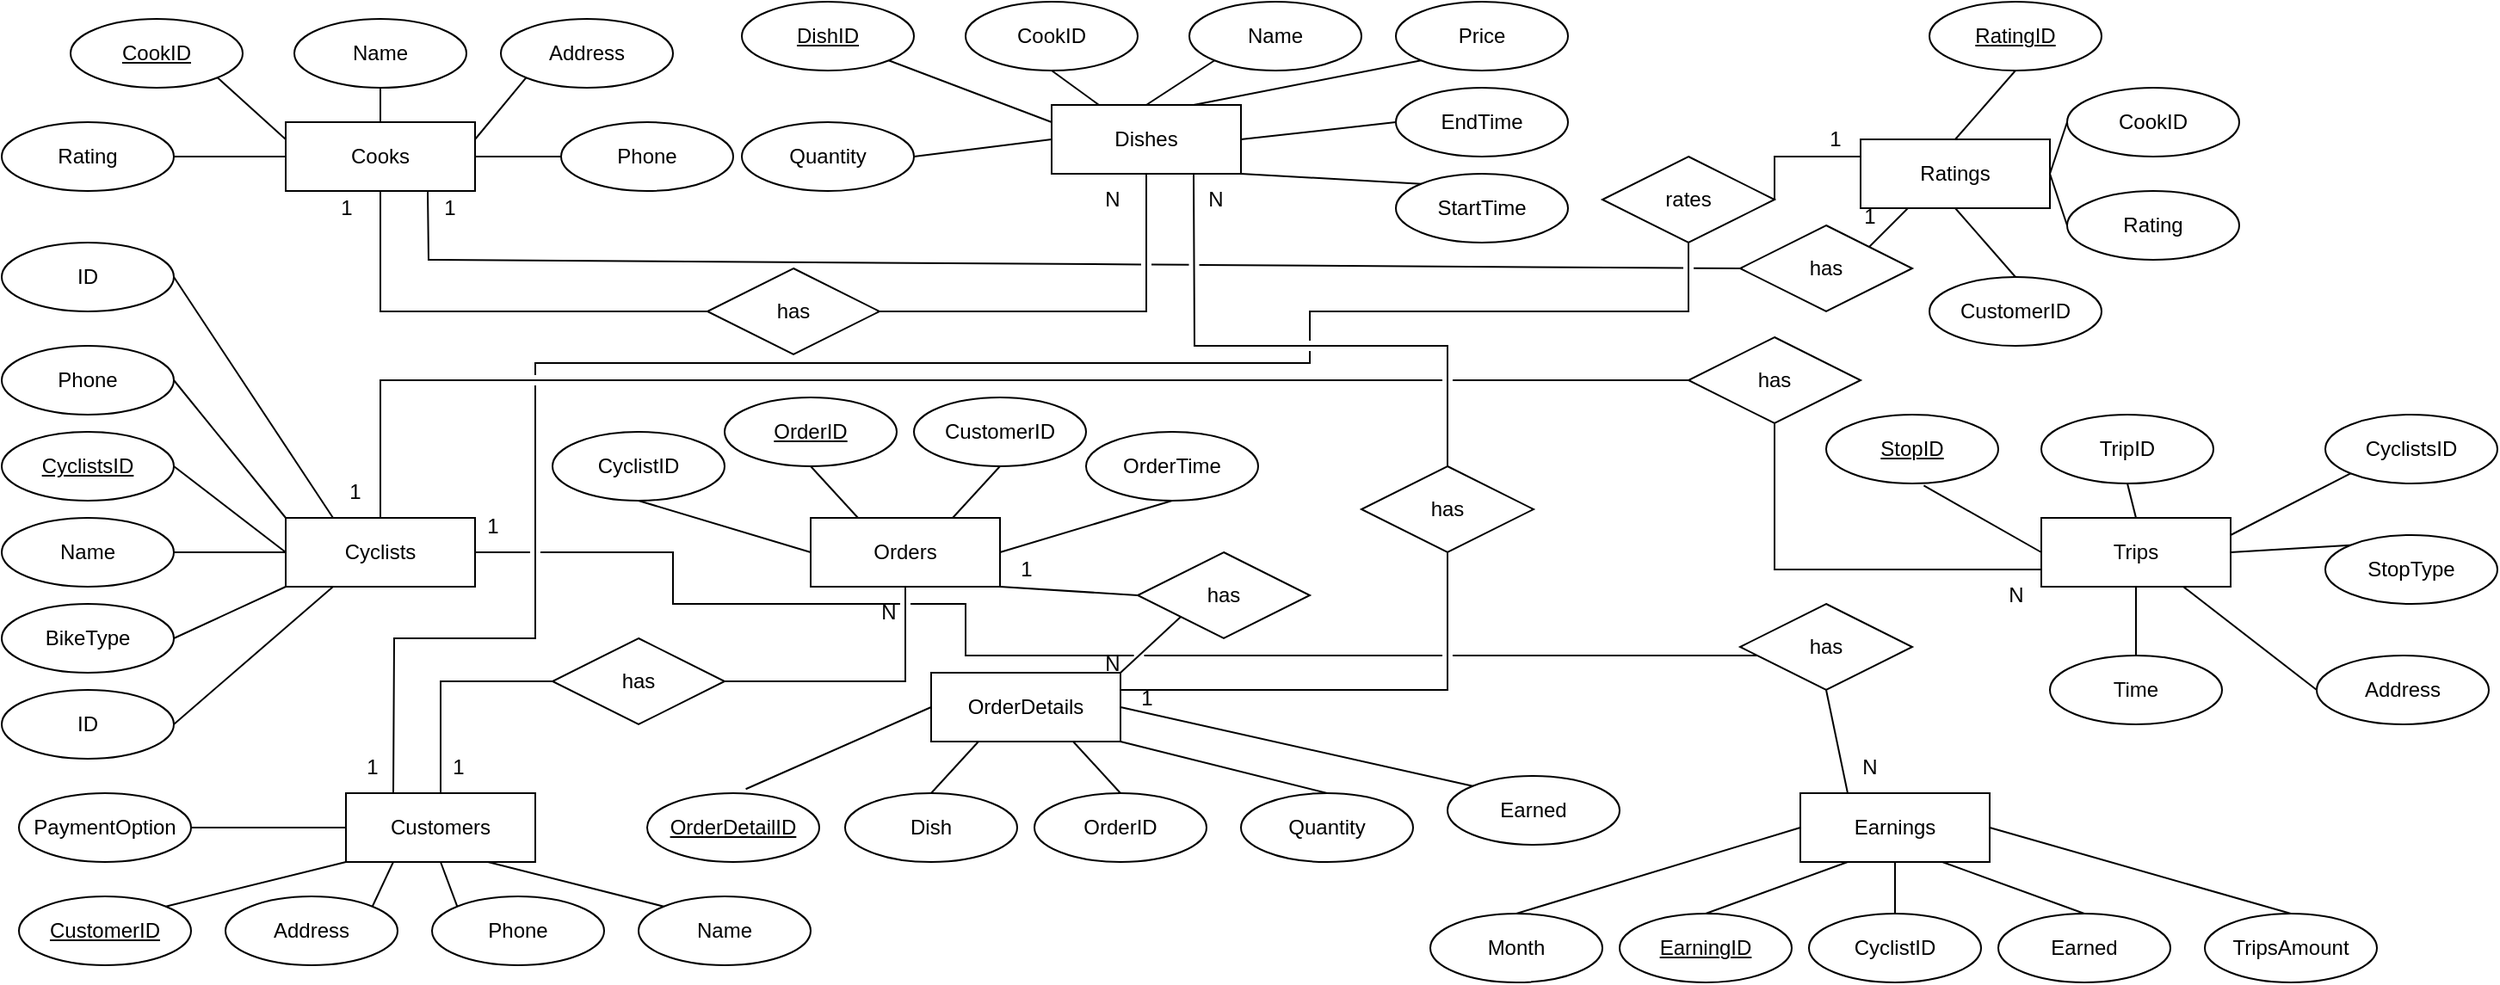 <mxfile version="24.4.8" type="google">
  <diagram id="R2lEEEUBdFMjLlhIrx00" name="Page-1">
    <mxGraphModel grid="1" page="1" gridSize="10" guides="1" tooltips="1" connect="1" arrows="1" fold="1" pageScale="1" pageWidth="850" pageHeight="1100" math="0" shadow="0" extFonts="Permanent Marker^https://fonts.googleapis.com/css?family=Permanent+Marker">
      <root>
        <mxCell id="0" />
        <mxCell id="1" parent="0" />
        <mxCell id="iwsK-LVghK-gB1DlUTeF-1" value="Cooks" style="rounded=0;whiteSpace=wrap;html=1;" vertex="1" parent="1">
          <mxGeometry x="165" y="120" width="110" height="40" as="geometry" />
        </mxCell>
        <mxCell id="iwsK-LVghK-gB1DlUTeF-2" value="Customers" style="rounded=0;whiteSpace=wrap;html=1;" vertex="1" parent="1">
          <mxGeometry x="200" y="510" width="110" height="40" as="geometry" />
        </mxCell>
        <mxCell id="iwsK-LVghK-gB1DlUTeF-3" value="Cyclists" style="rounded=0;whiteSpace=wrap;html=1;" vertex="1" parent="1">
          <mxGeometry x="165" y="350" width="110" height="40" as="geometry" />
        </mxCell>
        <mxCell id="iwsK-LVghK-gB1DlUTeF-4" value="Orders" style="rounded=0;whiteSpace=wrap;html=1;" vertex="1" parent="1">
          <mxGeometry x="470" y="350" width="110" height="40" as="geometry" />
        </mxCell>
        <mxCell id="iwsK-LVghK-gB1DlUTeF-5" value="Dishes" style="rounded=0;whiteSpace=wrap;html=1;" vertex="1" parent="1">
          <mxGeometry x="610" y="110" width="110" height="40" as="geometry" />
        </mxCell>
        <mxCell id="iwsK-LVghK-gB1DlUTeF-6" value="Ratings" style="rounded=0;whiteSpace=wrap;html=1;" vertex="1" parent="1">
          <mxGeometry x="1080" y="130" width="110" height="40" as="geometry" />
        </mxCell>
        <mxCell id="iwsK-LVghK-gB1DlUTeF-7" value="OrderDetails" style="rounded=0;whiteSpace=wrap;html=1;" vertex="1" parent="1">
          <mxGeometry x="540" y="440" width="110" height="40" as="geometry" />
        </mxCell>
        <mxCell id="iwsK-LVghK-gB1DlUTeF-8" value="Trips" style="rounded=0;whiteSpace=wrap;html=1;" vertex="1" parent="1">
          <mxGeometry x="1185" y="350" width="110" height="40" as="geometry" />
        </mxCell>
        <mxCell id="iwsK-LVghK-gB1DlUTeF-9" value="Earnings" style="rounded=0;whiteSpace=wrap;html=1;" vertex="1" parent="1">
          <mxGeometry x="1045" y="510" width="110" height="40" as="geometry" />
        </mxCell>
        <mxCell id="iwsK-LVghK-gB1DlUTeF-10" value="Name" style="ellipse;whiteSpace=wrap;html=1;" vertex="1" parent="1">
          <mxGeometry x="170" y="60" width="100" height="40" as="geometry" />
        </mxCell>
        <mxCell id="iwsK-LVghK-gB1DlUTeF-11" value="&lt;u&gt;CookID&lt;/u&gt;" style="ellipse;whiteSpace=wrap;html=1;" vertex="1" parent="1">
          <mxGeometry x="40" y="60" width="100" height="40" as="geometry" />
        </mxCell>
        <mxCell id="iwsK-LVghK-gB1DlUTeF-13" value="Address" style="ellipse;whiteSpace=wrap;html=1;" vertex="1" parent="1">
          <mxGeometry x="290" y="60" width="100" height="40" as="geometry" />
        </mxCell>
        <mxCell id="iwsK-LVghK-gB1DlUTeF-14" value="Phone" style="ellipse;whiteSpace=wrap;html=1;" vertex="1" parent="1">
          <mxGeometry x="325" y="120" width="100" height="40" as="geometry" />
        </mxCell>
        <mxCell id="iwsK-LVghK-gB1DlUTeF-15" value="ID" style="ellipse;whiteSpace=wrap;html=1;" vertex="1" parent="1">
          <mxGeometry y="190" width="100" height="40" as="geometry" />
        </mxCell>
        <mxCell id="iwsK-LVghK-gB1DlUTeF-16" value="Rating" style="ellipse;whiteSpace=wrap;html=1;" vertex="1" parent="1">
          <mxGeometry y="120" width="100" height="40" as="geometry" />
        </mxCell>
        <mxCell id="iwsK-LVghK-gB1DlUTeF-18" value="&lt;u&gt;CyclistsID&lt;/u&gt;" style="ellipse;whiteSpace=wrap;html=1;" vertex="1" parent="1">
          <mxGeometry y="300" width="100" height="40" as="geometry" />
        </mxCell>
        <mxCell id="iwsK-LVghK-gB1DlUTeF-19" value="Name" style="ellipse;whiteSpace=wrap;html=1;" vertex="1" parent="1">
          <mxGeometry y="350" width="100" height="40" as="geometry" />
        </mxCell>
        <mxCell id="iwsK-LVghK-gB1DlUTeF-20" value="Phone" style="ellipse;whiteSpace=wrap;html=1;" vertex="1" parent="1">
          <mxGeometry y="250" width="100" height="40" as="geometry" />
        </mxCell>
        <mxCell id="iwsK-LVghK-gB1DlUTeF-21" value="BikeType" style="ellipse;whiteSpace=wrap;html=1;" vertex="1" parent="1">
          <mxGeometry y="400" width="100" height="40" as="geometry" />
        </mxCell>
        <mxCell id="iwsK-LVghK-gB1DlUTeF-22" value="ID" style="ellipse;whiteSpace=wrap;html=1;" vertex="1" parent="1">
          <mxGeometry y="450" width="100" height="40" as="geometry" />
        </mxCell>
        <mxCell id="iwsK-LVghK-gB1DlUTeF-23" value="" style="endArrow=none;html=1;rounded=0;entryX=0;entryY=0.5;entryDx=0;entryDy=0;exitX=1;exitY=0.5;exitDx=0;exitDy=0;" edge="1" parent="1" source="iwsK-LVghK-gB1DlUTeF-1" target="iwsK-LVghK-gB1DlUTeF-14">
          <mxGeometry width="50" height="50" relative="1" as="geometry">
            <mxPoint x="150" y="270" as="sourcePoint" />
            <mxPoint x="200" y="220" as="targetPoint" />
          </mxGeometry>
        </mxCell>
        <mxCell id="iwsK-LVghK-gB1DlUTeF-24" value="" style="endArrow=none;html=1;rounded=0;entryX=0;entryY=1;entryDx=0;entryDy=0;exitX=1;exitY=0.25;exitDx=0;exitDy=0;" edge="1" parent="1" source="iwsK-LVghK-gB1DlUTeF-1" target="iwsK-LVghK-gB1DlUTeF-13">
          <mxGeometry width="50" height="50" relative="1" as="geometry">
            <mxPoint x="285" y="150" as="sourcePoint" />
            <mxPoint x="335" y="150" as="targetPoint" />
          </mxGeometry>
        </mxCell>
        <mxCell id="iwsK-LVghK-gB1DlUTeF-25" value="" style="endArrow=none;html=1;rounded=0;entryX=0.5;entryY=1;entryDx=0;entryDy=0;exitX=0.5;exitY=0;exitDx=0;exitDy=0;" edge="1" parent="1" source="iwsK-LVghK-gB1DlUTeF-1" target="iwsK-LVghK-gB1DlUTeF-10">
          <mxGeometry width="50" height="50" relative="1" as="geometry">
            <mxPoint x="230" y="136" as="sourcePoint" />
            <mxPoint x="260" y="100" as="targetPoint" />
          </mxGeometry>
        </mxCell>
        <mxCell id="iwsK-LVghK-gB1DlUTeF-28" value="" style="endArrow=none;html=1;rounded=0;entryX=1;entryY=1;entryDx=0;entryDy=0;exitX=0;exitY=0.25;exitDx=0;exitDy=0;" edge="1" parent="1" source="iwsK-LVghK-gB1DlUTeF-1" target="iwsK-LVghK-gB1DlUTeF-11">
          <mxGeometry width="50" height="50" relative="1" as="geometry">
            <mxPoint x="285" y="140" as="sourcePoint" />
            <mxPoint x="315" y="104" as="targetPoint" />
          </mxGeometry>
        </mxCell>
        <mxCell id="iwsK-LVghK-gB1DlUTeF-29" value="" style="endArrow=none;html=1;rounded=0;entryX=0;entryY=0.5;entryDx=0;entryDy=0;exitX=1;exitY=0.5;exitDx=0;exitDy=0;" edge="1" parent="1" source="iwsK-LVghK-gB1DlUTeF-16">
          <mxGeometry width="50" height="50" relative="1" as="geometry">
            <mxPoint x="115" y="140" as="sourcePoint" />
            <mxPoint x="165" y="140" as="targetPoint" />
          </mxGeometry>
        </mxCell>
        <mxCell id="iwsK-LVghK-gB1DlUTeF-30" value="" style="endArrow=none;html=1;rounded=0;entryX=1;entryY=0.5;entryDx=0;entryDy=0;exitX=0.25;exitY=0;exitDx=0;exitDy=0;" edge="1" parent="1" source="iwsK-LVghK-gB1DlUTeF-3" target="iwsK-LVghK-gB1DlUTeF-15">
          <mxGeometry width="50" height="50" relative="1" as="geometry">
            <mxPoint x="210" y="300" as="sourcePoint" />
            <mxPoint x="260" y="250" as="targetPoint" />
          </mxGeometry>
        </mxCell>
        <mxCell id="iwsK-LVghK-gB1DlUTeF-31" value="" style="endArrow=none;html=1;rounded=0;entryX=1;entryY=0.5;entryDx=0;entryDy=0;exitX=0;exitY=0;exitDx=0;exitDy=0;" edge="1" parent="1" source="iwsK-LVghK-gB1DlUTeF-3" target="iwsK-LVghK-gB1DlUTeF-20">
          <mxGeometry width="50" height="50" relative="1" as="geometry">
            <mxPoint x="203" y="360" as="sourcePoint" />
            <mxPoint x="110" y="220" as="targetPoint" />
          </mxGeometry>
        </mxCell>
        <mxCell id="iwsK-LVghK-gB1DlUTeF-32" value="" style="endArrow=none;html=1;rounded=0;entryX=1;entryY=0.5;entryDx=0;entryDy=0;exitX=0;exitY=0.5;exitDx=0;exitDy=0;" edge="1" parent="1" source="iwsK-LVghK-gB1DlUTeF-3" target="iwsK-LVghK-gB1DlUTeF-18">
          <mxGeometry width="50" height="50" relative="1" as="geometry">
            <mxPoint x="175" y="360" as="sourcePoint" />
            <mxPoint x="110" y="280" as="targetPoint" />
          </mxGeometry>
        </mxCell>
        <mxCell id="iwsK-LVghK-gB1DlUTeF-33" value="" style="endArrow=none;html=1;rounded=0;entryX=1;entryY=0.5;entryDx=0;entryDy=0;exitX=0;exitY=0.5;exitDx=0;exitDy=0;" edge="1" parent="1" source="iwsK-LVghK-gB1DlUTeF-3" target="iwsK-LVghK-gB1DlUTeF-19">
          <mxGeometry width="50" height="50" relative="1" as="geometry">
            <mxPoint x="175" y="380" as="sourcePoint" />
            <mxPoint x="110" y="330" as="targetPoint" />
          </mxGeometry>
        </mxCell>
        <mxCell id="iwsK-LVghK-gB1DlUTeF-34" value="" style="endArrow=none;html=1;rounded=0;entryX=1;entryY=0.5;entryDx=0;entryDy=0;exitX=0;exitY=1;exitDx=0;exitDy=0;" edge="1" parent="1" source="iwsK-LVghK-gB1DlUTeF-3" target="iwsK-LVghK-gB1DlUTeF-21">
          <mxGeometry width="50" height="50" relative="1" as="geometry">
            <mxPoint x="175" y="380" as="sourcePoint" />
            <mxPoint x="110" y="380" as="targetPoint" />
          </mxGeometry>
        </mxCell>
        <mxCell id="iwsK-LVghK-gB1DlUTeF-35" value="" style="endArrow=none;html=1;rounded=0;entryX=1;entryY=0.5;entryDx=0;entryDy=0;exitX=0.25;exitY=1;exitDx=0;exitDy=0;" edge="1" parent="1" source="iwsK-LVghK-gB1DlUTeF-3" target="iwsK-LVghK-gB1DlUTeF-22">
          <mxGeometry width="50" height="50" relative="1" as="geometry">
            <mxPoint x="175" y="400" as="sourcePoint" />
            <mxPoint x="110" y="430" as="targetPoint" />
          </mxGeometry>
        </mxCell>
        <mxCell id="iwsK-LVghK-gB1DlUTeF-36" value="Address" style="ellipse;whiteSpace=wrap;html=1;" vertex="1" parent="1">
          <mxGeometry x="130" y="570" width="100" height="40" as="geometry" />
        </mxCell>
        <mxCell id="iwsK-LVghK-gB1DlUTeF-38" value="Phone" style="ellipse;whiteSpace=wrap;html=1;" vertex="1" parent="1">
          <mxGeometry x="250" y="570" width="100" height="40" as="geometry" />
        </mxCell>
        <mxCell id="iwsK-LVghK-gB1DlUTeF-39" value="Name" style="ellipse;whiteSpace=wrap;html=1;" vertex="1" parent="1">
          <mxGeometry x="370" y="570" width="100" height="40" as="geometry" />
        </mxCell>
        <mxCell id="iwsK-LVghK-gB1DlUTeF-40" value="&lt;u&gt;CustomerID&lt;/u&gt;" style="ellipse;whiteSpace=wrap;html=1;" vertex="1" parent="1">
          <mxGeometry x="10" y="570" width="100" height="40" as="geometry" />
        </mxCell>
        <mxCell id="iwsK-LVghK-gB1DlUTeF-41" value="PaymentOption" style="ellipse;whiteSpace=wrap;html=1;" vertex="1" parent="1">
          <mxGeometry x="10" y="510" width="100" height="40" as="geometry" />
        </mxCell>
        <mxCell id="iwsK-LVghK-gB1DlUTeF-42" value="" style="endArrow=none;html=1;rounded=0;entryX=1;entryY=0.5;entryDx=0;entryDy=0;exitX=0;exitY=0.5;exitDx=0;exitDy=0;" edge="1" parent="1" source="iwsK-LVghK-gB1DlUTeF-2" target="iwsK-LVghK-gB1DlUTeF-41">
          <mxGeometry width="50" height="50" relative="1" as="geometry">
            <mxPoint x="203" y="400" as="sourcePoint" />
            <mxPoint x="110" y="480" as="targetPoint" />
          </mxGeometry>
        </mxCell>
        <mxCell id="iwsK-LVghK-gB1DlUTeF-43" value="" style="endArrow=none;html=1;rounded=0;entryX=1;entryY=0;entryDx=0;entryDy=0;" edge="1" parent="1" target="iwsK-LVghK-gB1DlUTeF-40">
          <mxGeometry width="50" height="50" relative="1" as="geometry">
            <mxPoint x="200" y="550" as="sourcePoint" />
            <mxPoint x="120" y="540" as="targetPoint" />
          </mxGeometry>
        </mxCell>
        <mxCell id="iwsK-LVghK-gB1DlUTeF-44" value="" style="endArrow=none;html=1;rounded=0;entryX=1;entryY=0;entryDx=0;entryDy=0;exitX=0.25;exitY=1;exitDx=0;exitDy=0;" edge="1" parent="1" source="iwsK-LVghK-gB1DlUTeF-2" target="iwsK-LVghK-gB1DlUTeF-36">
          <mxGeometry width="50" height="50" relative="1" as="geometry">
            <mxPoint x="210" y="560" as="sourcePoint" />
            <mxPoint x="105" y="586" as="targetPoint" />
          </mxGeometry>
        </mxCell>
        <mxCell id="iwsK-LVghK-gB1DlUTeF-45" value="" style="endArrow=none;html=1;rounded=0;entryX=0;entryY=0;entryDx=0;entryDy=0;exitX=0.5;exitY=1;exitDx=0;exitDy=0;" edge="1" parent="1" source="iwsK-LVghK-gB1DlUTeF-2" target="iwsK-LVghK-gB1DlUTeF-38">
          <mxGeometry width="50" height="50" relative="1" as="geometry">
            <mxPoint x="238" y="560" as="sourcePoint" />
            <mxPoint x="225" y="586" as="targetPoint" />
          </mxGeometry>
        </mxCell>
        <mxCell id="iwsK-LVghK-gB1DlUTeF-46" value="" style="endArrow=none;html=1;rounded=0;entryX=0;entryY=0;entryDx=0;entryDy=0;exitX=0.75;exitY=1;exitDx=0;exitDy=0;" edge="1" parent="1" source="iwsK-LVghK-gB1DlUTeF-2" target="iwsK-LVghK-gB1DlUTeF-39">
          <mxGeometry width="50" height="50" relative="1" as="geometry">
            <mxPoint x="265" y="560" as="sourcePoint" />
            <mxPoint x="275" y="586" as="targetPoint" />
          </mxGeometry>
        </mxCell>
        <mxCell id="iwsK-LVghK-gB1DlUTeF-47" value="&lt;u&gt;DishID&lt;/u&gt;" style="ellipse;whiteSpace=wrap;html=1;" vertex="1" parent="1">
          <mxGeometry x="430" y="50" width="100" height="40" as="geometry" />
        </mxCell>
        <mxCell id="iwsK-LVghK-gB1DlUTeF-48" value="CustomerID" style="ellipse;whiteSpace=wrap;html=1;" vertex="1" parent="1">
          <mxGeometry x="530" y="280" width="100" height="40" as="geometry" />
        </mxCell>
        <mxCell id="iwsK-LVghK-gB1DlUTeF-49" value="CyclistID" style="ellipse;whiteSpace=wrap;html=1;" vertex="1" parent="1">
          <mxGeometry x="320" y="300" width="100" height="40" as="geometry" />
        </mxCell>
        <mxCell id="iwsK-LVghK-gB1DlUTeF-50" value="OrderTime" style="ellipse;whiteSpace=wrap;html=1;" vertex="1" parent="1">
          <mxGeometry x="630" y="300" width="100" height="40" as="geometry" />
        </mxCell>
        <mxCell id="iwsK-LVghK-gB1DlUTeF-51" value="&lt;u&gt;OrderID&lt;/u&gt;" style="ellipse;whiteSpace=wrap;html=1;" vertex="1" parent="1">
          <mxGeometry x="420" y="280" width="100" height="40" as="geometry" />
        </mxCell>
        <mxCell id="iwsK-LVghK-gB1DlUTeF-53" value="CookID" style="ellipse;whiteSpace=wrap;html=1;" vertex="1" parent="1">
          <mxGeometry x="560" y="50" width="100" height="40" as="geometry" />
        </mxCell>
        <mxCell id="iwsK-LVghK-gB1DlUTeF-54" value="Name" style="ellipse;whiteSpace=wrap;html=1;" vertex="1" parent="1">
          <mxGeometry x="690" y="50" width="100" height="40" as="geometry" />
        </mxCell>
        <mxCell id="iwsK-LVghK-gB1DlUTeF-55" value="Quantity" style="ellipse;whiteSpace=wrap;html=1;" vertex="1" parent="1">
          <mxGeometry x="430" y="120" width="100" height="40" as="geometry" />
        </mxCell>
        <mxCell id="iwsK-LVghK-gB1DlUTeF-56" value="EndTime" style="ellipse;whiteSpace=wrap;html=1;" vertex="1" parent="1">
          <mxGeometry x="810" y="100" width="100" height="40" as="geometry" />
        </mxCell>
        <mxCell id="iwsK-LVghK-gB1DlUTeF-57" value="Price" style="ellipse;whiteSpace=wrap;html=1;" vertex="1" parent="1">
          <mxGeometry x="810" y="50" width="100" height="40" as="geometry" />
        </mxCell>
        <mxCell id="iwsK-LVghK-gB1DlUTeF-58" value="StartTime" style="ellipse;whiteSpace=wrap;html=1;" vertex="1" parent="1">
          <mxGeometry x="810" y="150" width="100" height="40" as="geometry" />
        </mxCell>
        <mxCell id="iwsK-LVghK-gB1DlUTeF-59" value="" style="endArrow=none;html=1;rounded=0;entryX=0;entryY=0.5;entryDx=0;entryDy=0;exitX=1;exitY=0.5;exitDx=0;exitDy=0;" edge="1" parent="1" source="iwsK-LVghK-gB1DlUTeF-55" target="iwsK-LVghK-gB1DlUTeF-5">
          <mxGeometry width="50" height="50" relative="1" as="geometry">
            <mxPoint x="560" y="180" as="sourcePoint" />
            <mxPoint x="610" y="180" as="targetPoint" />
          </mxGeometry>
        </mxCell>
        <mxCell id="iwsK-LVghK-gB1DlUTeF-60" value="" style="endArrow=none;html=1;rounded=0;entryX=0;entryY=0.25;entryDx=0;entryDy=0;exitX=1;exitY=1;exitDx=0;exitDy=0;" edge="1" parent="1" source="iwsK-LVghK-gB1DlUTeF-47" target="iwsK-LVghK-gB1DlUTeF-5">
          <mxGeometry width="50" height="50" relative="1" as="geometry">
            <mxPoint x="540" y="150" as="sourcePoint" />
            <mxPoint x="620" y="140" as="targetPoint" />
          </mxGeometry>
        </mxCell>
        <mxCell id="iwsK-LVghK-gB1DlUTeF-61" value="" style="endArrow=none;html=1;rounded=0;entryX=0.25;entryY=0;entryDx=0;entryDy=0;exitX=0.5;exitY=1;exitDx=0;exitDy=0;" edge="1" parent="1" source="iwsK-LVghK-gB1DlUTeF-53" target="iwsK-LVghK-gB1DlUTeF-5">
          <mxGeometry width="50" height="50" relative="1" as="geometry">
            <mxPoint x="525" y="94" as="sourcePoint" />
            <mxPoint x="620" y="130" as="targetPoint" />
          </mxGeometry>
        </mxCell>
        <mxCell id="iwsK-LVghK-gB1DlUTeF-62" value="" style="endArrow=none;html=1;rounded=0;entryX=0.5;entryY=0;entryDx=0;entryDy=0;exitX=0;exitY=1;exitDx=0;exitDy=0;" edge="1" parent="1" source="iwsK-LVghK-gB1DlUTeF-54" target="iwsK-LVghK-gB1DlUTeF-5">
          <mxGeometry width="50" height="50" relative="1" as="geometry">
            <mxPoint x="620" y="100" as="sourcePoint" />
            <mxPoint x="648" y="120" as="targetPoint" />
          </mxGeometry>
        </mxCell>
        <mxCell id="iwsK-LVghK-gB1DlUTeF-63" value="" style="endArrow=none;html=1;rounded=0;entryX=0.75;entryY=0;entryDx=0;entryDy=0;exitX=0;exitY=1;exitDx=0;exitDy=0;" edge="1" parent="1" source="iwsK-LVghK-gB1DlUTeF-57" target="iwsK-LVghK-gB1DlUTeF-5">
          <mxGeometry width="50" height="50" relative="1" as="geometry">
            <mxPoint x="715" y="94" as="sourcePoint" />
            <mxPoint x="675" y="120" as="targetPoint" />
          </mxGeometry>
        </mxCell>
        <mxCell id="iwsK-LVghK-gB1DlUTeF-64" value="" style="endArrow=none;html=1;rounded=0;entryX=1;entryY=0.5;entryDx=0;entryDy=0;exitX=0;exitY=0.5;exitDx=0;exitDy=0;" edge="1" parent="1" source="iwsK-LVghK-gB1DlUTeF-56" target="iwsK-LVghK-gB1DlUTeF-5">
          <mxGeometry width="50" height="50" relative="1" as="geometry">
            <mxPoint x="835" y="94" as="sourcePoint" />
            <mxPoint x="703" y="120" as="targetPoint" />
          </mxGeometry>
        </mxCell>
        <mxCell id="iwsK-LVghK-gB1DlUTeF-65" value="" style="endArrow=none;html=1;rounded=0;entryX=1;entryY=1;entryDx=0;entryDy=0;exitX=0;exitY=0;exitDx=0;exitDy=0;" edge="1" parent="1" source="iwsK-LVghK-gB1DlUTeF-58" target="iwsK-LVghK-gB1DlUTeF-5">
          <mxGeometry width="50" height="50" relative="1" as="geometry">
            <mxPoint x="820" y="140" as="sourcePoint" />
            <mxPoint x="730" y="140" as="targetPoint" />
          </mxGeometry>
        </mxCell>
        <mxCell id="iwsK-LVghK-gB1DlUTeF-66" value="&lt;u&gt;OrderDetailID&lt;/u&gt;" style="ellipse;whiteSpace=wrap;html=1;" vertex="1" parent="1">
          <mxGeometry x="375" y="510" width="100" height="40" as="geometry" />
        </mxCell>
        <mxCell id="iwsK-LVghK-gB1DlUTeF-67" value="OrderID" style="ellipse;whiteSpace=wrap;html=1;" vertex="1" parent="1">
          <mxGeometry x="600" y="510" width="100" height="40" as="geometry" />
        </mxCell>
        <mxCell id="iwsK-LVghK-gB1DlUTeF-68" value="Dish" style="ellipse;whiteSpace=wrap;html=1;" vertex="1" parent="1">
          <mxGeometry x="490" y="510" width="100" height="40" as="geometry" />
        </mxCell>
        <mxCell id="iwsK-LVghK-gB1DlUTeF-69" value="Quantity" style="ellipse;whiteSpace=wrap;html=1;" vertex="1" parent="1">
          <mxGeometry x="720" y="510" width="100" height="40" as="geometry" />
        </mxCell>
        <mxCell id="iwsK-LVghK-gB1DlUTeF-71" value="" style="endArrow=none;html=1;rounded=0;entryX=0;entryY=0.5;entryDx=0;entryDy=0;exitX=0.5;exitY=1;exitDx=0;exitDy=0;" edge="1" parent="1" source="iwsK-LVghK-gB1DlUTeF-49" target="iwsK-LVghK-gB1DlUTeF-4">
          <mxGeometry width="50" height="50" relative="1" as="geometry">
            <mxPoint x="380" y="360" as="sourcePoint" />
            <mxPoint x="472" y="366" as="targetPoint" />
          </mxGeometry>
        </mxCell>
        <mxCell id="iwsK-LVghK-gB1DlUTeF-72" value="" style="endArrow=none;html=1;rounded=0;entryX=0.25;entryY=0;entryDx=0;entryDy=0;exitX=0.5;exitY=1;exitDx=0;exitDy=0;" edge="1" parent="1" source="iwsK-LVghK-gB1DlUTeF-51" target="iwsK-LVghK-gB1DlUTeF-4">
          <mxGeometry width="50" height="50" relative="1" as="geometry">
            <mxPoint x="380" y="350" as="sourcePoint" />
            <mxPoint x="480" y="380" as="targetPoint" />
          </mxGeometry>
        </mxCell>
        <mxCell id="iwsK-LVghK-gB1DlUTeF-73" value="" style="endArrow=none;html=1;rounded=0;entryX=0.75;entryY=0;entryDx=0;entryDy=0;exitX=0.5;exitY=1;exitDx=0;exitDy=0;" edge="1" parent="1" source="iwsK-LVghK-gB1DlUTeF-48" target="iwsK-LVghK-gB1DlUTeF-4">
          <mxGeometry width="50" height="50" relative="1" as="geometry">
            <mxPoint x="480" y="330" as="sourcePoint" />
            <mxPoint x="508" y="360" as="targetPoint" />
          </mxGeometry>
        </mxCell>
        <mxCell id="iwsK-LVghK-gB1DlUTeF-74" value="" style="endArrow=none;html=1;rounded=0;entryX=1;entryY=0.5;entryDx=0;entryDy=0;exitX=0.5;exitY=1;exitDx=0;exitDy=0;" edge="1" parent="1" source="iwsK-LVghK-gB1DlUTeF-50" target="iwsK-LVghK-gB1DlUTeF-4">
          <mxGeometry width="50" height="50" relative="1" as="geometry">
            <mxPoint x="590" y="330" as="sourcePoint" />
            <mxPoint x="563" y="360" as="targetPoint" />
          </mxGeometry>
        </mxCell>
        <mxCell id="iwsK-LVghK-gB1DlUTeF-75" value="" style="endArrow=none;html=1;rounded=0;entryX=1;entryY=1;entryDx=0;entryDy=0;exitX=0.5;exitY=0;exitDx=0;exitDy=0;" edge="1" parent="1" source="iwsK-LVghK-gB1DlUTeF-69" target="iwsK-LVghK-gB1DlUTeF-7">
          <mxGeometry width="50" height="50" relative="1" as="geometry">
            <mxPoint x="750" y="440" as="sourcePoint" />
            <mxPoint x="650" y="470" as="targetPoint" />
          </mxGeometry>
        </mxCell>
        <mxCell id="iwsK-LVghK-gB1DlUTeF-76" value="" style="endArrow=none;html=1;rounded=0;entryX=0.75;entryY=1;entryDx=0;entryDy=0;exitX=0.5;exitY=0;exitDx=0;exitDy=0;" edge="1" parent="1" source="iwsK-LVghK-gB1DlUTeF-67" target="iwsK-LVghK-gB1DlUTeF-7">
          <mxGeometry width="50" height="50" relative="1" as="geometry">
            <mxPoint x="780" y="520" as="sourcePoint" />
            <mxPoint x="660" y="470" as="targetPoint" />
          </mxGeometry>
        </mxCell>
        <mxCell id="iwsK-LVghK-gB1DlUTeF-77" value="" style="endArrow=none;html=1;rounded=0;entryX=0.25;entryY=1;entryDx=0;entryDy=0;exitX=0.5;exitY=0;exitDx=0;exitDy=0;" edge="1" parent="1" source="iwsK-LVghK-gB1DlUTeF-68" target="iwsK-LVghK-gB1DlUTeF-7">
          <mxGeometry width="50" height="50" relative="1" as="geometry">
            <mxPoint x="617" y="520" as="sourcePoint" />
            <mxPoint x="590" y="490" as="targetPoint" />
          </mxGeometry>
        </mxCell>
        <mxCell id="iwsK-LVghK-gB1DlUTeF-79" value="" style="endArrow=none;html=1;rounded=0;entryX=0;entryY=0.5;entryDx=0;entryDy=0;exitX=0.573;exitY=-0.059;exitDx=0;exitDy=0;exitPerimeter=0;" edge="1" parent="1" source="iwsK-LVghK-gB1DlUTeF-66" target="iwsK-LVghK-gB1DlUTeF-7">
          <mxGeometry width="50" height="50" relative="1" as="geometry">
            <mxPoint x="490" y="516" as="sourcePoint" />
            <mxPoint x="510" y="480" as="targetPoint" />
          </mxGeometry>
        </mxCell>
        <mxCell id="iwsK-LVghK-gB1DlUTeF-80" value="&lt;u&gt;RatingID&lt;/u&gt;" style="ellipse;whiteSpace=wrap;html=1;" vertex="1" parent="1">
          <mxGeometry x="1120" y="50" width="100" height="40" as="geometry" />
        </mxCell>
        <mxCell id="iwsK-LVghK-gB1DlUTeF-81" value="CookID" style="ellipse;whiteSpace=wrap;html=1;" vertex="1" parent="1">
          <mxGeometry x="1200" y="100" width="100" height="40" as="geometry" />
        </mxCell>
        <mxCell id="iwsK-LVghK-gB1DlUTeF-82" value="Rating" style="ellipse;whiteSpace=wrap;html=1;" vertex="1" parent="1">
          <mxGeometry x="1200" y="160" width="100" height="40" as="geometry" />
        </mxCell>
        <mxCell id="iwsK-LVghK-gB1DlUTeF-83" value="CustomerID" style="ellipse;whiteSpace=wrap;html=1;" vertex="1" parent="1">
          <mxGeometry x="1120" y="210" width="100" height="40" as="geometry" />
        </mxCell>
        <mxCell id="iwsK-LVghK-gB1DlUTeF-84" value="" style="endArrow=none;html=1;rounded=0;entryX=0.5;entryY=0;entryDx=0;entryDy=0;exitX=0.5;exitY=1;exitDx=0;exitDy=0;" edge="1" parent="1" source="iwsK-LVghK-gB1DlUTeF-80" target="iwsK-LVghK-gB1DlUTeF-6">
          <mxGeometry width="50" height="50" relative="1" as="geometry">
            <mxPoint x="1020" y="110" as="sourcePoint" />
            <mxPoint x="920" y="140" as="targetPoint" />
          </mxGeometry>
        </mxCell>
        <mxCell id="iwsK-LVghK-gB1DlUTeF-85" value="" style="endArrow=none;html=1;rounded=0;entryX=1;entryY=0.5;entryDx=0;entryDy=0;exitX=0;exitY=0.5;exitDx=0;exitDy=0;" edge="1" parent="1" source="iwsK-LVghK-gB1DlUTeF-81" target="iwsK-LVghK-gB1DlUTeF-6">
          <mxGeometry width="50" height="50" relative="1" as="geometry">
            <mxPoint x="1180" y="100" as="sourcePoint" />
            <mxPoint x="1145" y="140" as="targetPoint" />
          </mxGeometry>
        </mxCell>
        <mxCell id="iwsK-LVghK-gB1DlUTeF-86" value="" style="endArrow=none;html=1;rounded=0;entryX=1;entryY=0.5;entryDx=0;entryDy=0;exitX=0;exitY=0.5;exitDx=0;exitDy=0;" edge="1" parent="1" source="iwsK-LVghK-gB1DlUTeF-82" target="iwsK-LVghK-gB1DlUTeF-6">
          <mxGeometry width="50" height="50" relative="1" as="geometry">
            <mxPoint x="1210" y="130" as="sourcePoint" />
            <mxPoint x="1200" y="160" as="targetPoint" />
          </mxGeometry>
        </mxCell>
        <mxCell id="iwsK-LVghK-gB1DlUTeF-87" value="" style="endArrow=none;html=1;rounded=0;entryX=0.5;entryY=1;entryDx=0;entryDy=0;exitX=0.5;exitY=0;exitDx=0;exitDy=0;" edge="1" parent="1" source="iwsK-LVghK-gB1DlUTeF-83" target="iwsK-LVghK-gB1DlUTeF-6">
          <mxGeometry width="50" height="50" relative="1" as="geometry">
            <mxPoint x="1210" y="190" as="sourcePoint" />
            <mxPoint x="1200" y="160" as="targetPoint" />
          </mxGeometry>
        </mxCell>
        <mxCell id="iwsK-LVghK-gB1DlUTeF-88" value="&lt;u&gt;StopID&lt;/u&gt;" style="ellipse;whiteSpace=wrap;html=1;" vertex="1" parent="1">
          <mxGeometry x="1060" y="290" width="100" height="40" as="geometry" />
        </mxCell>
        <mxCell id="iwsK-LVghK-gB1DlUTeF-89" value="TripID" style="ellipse;whiteSpace=wrap;html=1;" vertex="1" parent="1">
          <mxGeometry x="1185" y="290" width="100" height="40" as="geometry" />
        </mxCell>
        <mxCell id="iwsK-LVghK-gB1DlUTeF-90" value="CyclistsID" style="ellipse;whiteSpace=wrap;html=1;" vertex="1" parent="1">
          <mxGeometry x="1350" y="290" width="100" height="40" as="geometry" />
        </mxCell>
        <mxCell id="iwsK-LVghK-gB1DlUTeF-91" value="Address" style="ellipse;whiteSpace=wrap;html=1;" vertex="1" parent="1">
          <mxGeometry x="1345" y="430" width="100" height="40" as="geometry" />
        </mxCell>
        <mxCell id="iwsK-LVghK-gB1DlUTeF-92" value="StopType" style="ellipse;whiteSpace=wrap;html=1;" vertex="1" parent="1">
          <mxGeometry x="1350" y="360" width="100" height="40" as="geometry" />
        </mxCell>
        <mxCell id="iwsK-LVghK-gB1DlUTeF-93" value="&lt;u&gt;EarningID&lt;/u&gt;" style="ellipse;whiteSpace=wrap;html=1;" vertex="1" parent="1">
          <mxGeometry x="940" y="580" width="100" height="40" as="geometry" />
        </mxCell>
        <mxCell id="iwsK-LVghK-gB1DlUTeF-95" value="Time" style="ellipse;whiteSpace=wrap;html=1;" vertex="1" parent="1">
          <mxGeometry x="1190" y="430" width="100" height="40" as="geometry" />
        </mxCell>
        <mxCell id="iwsK-LVghK-gB1DlUTeF-96" value="CyclistID" style="ellipse;whiteSpace=wrap;html=1;" vertex="1" parent="1">
          <mxGeometry x="1050" y="580" width="100" height="40" as="geometry" />
        </mxCell>
        <mxCell id="iwsK-LVghK-gB1DlUTeF-97" value="Earned" style="ellipse;whiteSpace=wrap;html=1;" vertex="1" parent="1">
          <mxGeometry x="1160" y="580" width="100" height="40" as="geometry" />
        </mxCell>
        <mxCell id="iwsK-LVghK-gB1DlUTeF-99" value="Month" style="ellipse;whiteSpace=wrap;html=1;" vertex="1" parent="1">
          <mxGeometry x="830" y="580" width="100" height="40" as="geometry" />
        </mxCell>
        <mxCell id="iwsK-LVghK-gB1DlUTeF-100" value="Earned" style="ellipse;whiteSpace=wrap;html=1;" vertex="1" parent="1">
          <mxGeometry x="840" y="500" width="100" height="40" as="geometry" />
        </mxCell>
        <mxCell id="iwsK-LVghK-gB1DlUTeF-101" value="TripsAmount" style="ellipse;whiteSpace=wrap;html=1;" vertex="1" parent="1">
          <mxGeometry x="1280" y="580" width="100" height="40" as="geometry" />
        </mxCell>
        <mxCell id="iwsK-LVghK-gB1DlUTeF-102" value="" style="endArrow=none;html=1;rounded=0;entryX=0.567;entryY=1.03;entryDx=0;entryDy=0;exitX=0;exitY=0.5;exitDx=0;exitDy=0;entryPerimeter=0;" edge="1" parent="1" source="iwsK-LVghK-gB1DlUTeF-8" target="iwsK-LVghK-gB1DlUTeF-88">
          <mxGeometry width="50" height="50" relative="1" as="geometry">
            <mxPoint x="1175" y="380" as="sourcePoint" />
            <mxPoint x="1140" y="340" as="targetPoint" />
          </mxGeometry>
        </mxCell>
        <mxCell id="iwsK-LVghK-gB1DlUTeF-103" value="" style="endArrow=none;html=1;rounded=0;entryX=0.5;entryY=1;entryDx=0;entryDy=0;exitX=0.5;exitY=0;exitDx=0;exitDy=0;" edge="1" parent="1" source="iwsK-LVghK-gB1DlUTeF-8" target="iwsK-LVghK-gB1DlUTeF-89">
          <mxGeometry width="50" height="50" relative="1" as="geometry">
            <mxPoint x="1195" y="380" as="sourcePoint" />
            <mxPoint x="1127" y="341" as="targetPoint" />
          </mxGeometry>
        </mxCell>
        <mxCell id="iwsK-LVghK-gB1DlUTeF-104" value="" style="endArrow=none;html=1;rounded=0;entryX=0;entryY=1;entryDx=0;entryDy=0;exitX=1;exitY=0.25;exitDx=0;exitDy=0;" edge="1" parent="1" source="iwsK-LVghK-gB1DlUTeF-8" target="iwsK-LVghK-gB1DlUTeF-90">
          <mxGeometry width="50" height="50" relative="1" as="geometry">
            <mxPoint x="1358" y="360" as="sourcePoint" />
            <mxPoint x="1290" y="321" as="targetPoint" />
          </mxGeometry>
        </mxCell>
        <mxCell id="iwsK-LVghK-gB1DlUTeF-105" value="" style="endArrow=none;html=1;rounded=0;entryX=0;entryY=0;entryDx=0;entryDy=0;exitX=1;exitY=0.5;exitDx=0;exitDy=0;" edge="1" parent="1" source="iwsK-LVghK-gB1DlUTeF-8" target="iwsK-LVghK-gB1DlUTeF-92">
          <mxGeometry width="50" height="50" relative="1" as="geometry">
            <mxPoint x="1305" y="370" as="sourcePoint" />
            <mxPoint x="1375" y="334" as="targetPoint" />
          </mxGeometry>
        </mxCell>
        <mxCell id="iwsK-LVghK-gB1DlUTeF-108" value="" style="endArrow=none;html=1;rounded=0;entryX=0.5;entryY=0;entryDx=0;entryDy=0;exitX=0.5;exitY=1;exitDx=0;exitDy=0;" edge="1" parent="1" source="iwsK-LVghK-gB1DlUTeF-8" target="iwsK-LVghK-gB1DlUTeF-95">
          <mxGeometry width="50" height="50" relative="1" as="geometry">
            <mxPoint x="1275" y="414" as="sourcePoint" />
            <mxPoint x="1345" y="410" as="targetPoint" />
          </mxGeometry>
        </mxCell>
        <mxCell id="iwsK-LVghK-gB1DlUTeF-109" value="" style="endArrow=none;html=1;rounded=0;entryX=0;entryY=0.5;entryDx=0;entryDy=0;exitX=0.75;exitY=1;exitDx=0;exitDy=0;" edge="1" parent="1" source="iwsK-LVghK-gB1DlUTeF-8" target="iwsK-LVghK-gB1DlUTeF-91">
          <mxGeometry width="50" height="50" relative="1" as="geometry">
            <mxPoint x="1290" y="390" as="sourcePoint" />
            <mxPoint x="1290" y="430" as="targetPoint" />
          </mxGeometry>
        </mxCell>
        <mxCell id="iwsK-LVghK-gB1DlUTeF-110" value="" style="endArrow=none;html=1;rounded=0;entryX=0.5;entryY=0;entryDx=0;entryDy=0;exitX=1;exitY=0.5;exitDx=0;exitDy=0;" edge="1" parent="1" source="iwsK-LVghK-gB1DlUTeF-9" target="iwsK-LVghK-gB1DlUTeF-101">
          <mxGeometry width="50" height="50" relative="1" as="geometry">
            <mxPoint x="1160" y="520" as="sourcePoint" />
            <mxPoint x="1237" y="580" as="targetPoint" />
          </mxGeometry>
        </mxCell>
        <mxCell id="iwsK-LVghK-gB1DlUTeF-111" value="" style="endArrow=none;html=1;rounded=0;entryX=0.5;entryY=0;entryDx=0;entryDy=0;exitX=0.75;exitY=1;exitDx=0;exitDy=0;" edge="1" parent="1" source="iwsK-LVghK-gB1DlUTeF-9" target="iwsK-LVghK-gB1DlUTeF-97">
          <mxGeometry width="50" height="50" relative="1" as="geometry">
            <mxPoint x="1165" y="540" as="sourcePoint" />
            <mxPoint x="1340" y="590" as="targetPoint" />
          </mxGeometry>
        </mxCell>
        <mxCell id="iwsK-LVghK-gB1DlUTeF-112" value="" style="endArrow=none;html=1;rounded=0;entryX=0.5;entryY=0;entryDx=0;entryDy=0;exitX=0.5;exitY=1;exitDx=0;exitDy=0;" edge="1" parent="1" source="iwsK-LVghK-gB1DlUTeF-9" target="iwsK-LVghK-gB1DlUTeF-96">
          <mxGeometry width="50" height="50" relative="1" as="geometry">
            <mxPoint x="1108" y="560" as="sourcePoint" />
            <mxPoint x="1190" y="590" as="targetPoint" />
          </mxGeometry>
        </mxCell>
        <mxCell id="iwsK-LVghK-gB1DlUTeF-113" value="" style="endArrow=none;html=1;rounded=0;entryX=0.5;entryY=0;entryDx=0;entryDy=0;exitX=0.25;exitY=1;exitDx=0;exitDy=0;" edge="1" parent="1" source="iwsK-LVghK-gB1DlUTeF-9" target="iwsK-LVghK-gB1DlUTeF-93">
          <mxGeometry width="50" height="50" relative="1" as="geometry">
            <mxPoint x="1110" y="560" as="sourcePoint" />
            <mxPoint x="1110" y="590" as="targetPoint" />
          </mxGeometry>
        </mxCell>
        <mxCell id="iwsK-LVghK-gB1DlUTeF-114" value="" style="endArrow=none;html=1;rounded=0;entryX=0.5;entryY=0;entryDx=0;entryDy=0;exitX=0;exitY=0.5;exitDx=0;exitDy=0;" edge="1" parent="1" source="iwsK-LVghK-gB1DlUTeF-9" target="iwsK-LVghK-gB1DlUTeF-99">
          <mxGeometry width="50" height="50" relative="1" as="geometry">
            <mxPoint x="1083" y="560" as="sourcePoint" />
            <mxPoint x="1000" y="590" as="targetPoint" />
          </mxGeometry>
        </mxCell>
        <mxCell id="iwsK-LVghK-gB1DlUTeF-115" value="has" style="rhombus;whiteSpace=wrap;html=1;" vertex="1" parent="1">
          <mxGeometry x="410" y="205" width="100" height="50" as="geometry" />
        </mxCell>
        <mxCell id="iwsK-LVghK-gB1DlUTeF-116" value="" style="endArrow=none;html=1;rounded=0;entryX=0.5;entryY=1;entryDx=0;entryDy=0;exitX=0;exitY=0.5;exitDx=0;exitDy=0;" edge="1" parent="1" source="iwsK-LVghK-gB1DlUTeF-115" target="iwsK-LVghK-gB1DlUTeF-1">
          <mxGeometry width="50" height="50" relative="1" as="geometry">
            <mxPoint x="301.5" y="320" as="sourcePoint" />
            <mxPoint x="208.5" y="180" as="targetPoint" />
            <Array as="points">
              <mxPoint x="220" y="230" />
            </Array>
          </mxGeometry>
        </mxCell>
        <mxCell id="iwsK-LVghK-gB1DlUTeF-117" value="" style="endArrow=none;html=1;rounded=0;entryX=1;entryY=0.5;entryDx=0;entryDy=0;exitX=0.5;exitY=1;exitDx=0;exitDy=0;" edge="1" parent="1" source="iwsK-LVghK-gB1DlUTeF-5" target="iwsK-LVghK-gB1DlUTeF-115">
          <mxGeometry width="50" height="50" relative="1" as="geometry">
            <mxPoint x="660" y="250" as="sourcePoint" />
            <mxPoint x="555" y="224" as="targetPoint" />
            <Array as="points">
              <mxPoint x="665" y="230" />
            </Array>
          </mxGeometry>
        </mxCell>
        <mxCell id="iwsK-LVghK-gB1DlUTeF-119" value="has" style="rhombus;whiteSpace=wrap;html=1;" vertex="1" parent="1">
          <mxGeometry x="320" y="420" width="100" height="50" as="geometry" />
        </mxCell>
        <mxCell id="iwsK-LVghK-gB1DlUTeF-120" value="" style="endArrow=none;html=1;rounded=0;entryX=0;entryY=0.5;entryDx=0;entryDy=0;exitX=0.5;exitY=0;exitDx=0;exitDy=0;" edge="1" parent="1" source="iwsK-LVghK-gB1DlUTeF-2" target="iwsK-LVghK-gB1DlUTeF-119">
          <mxGeometry width="50" height="50" relative="1" as="geometry">
            <mxPoint x="220" y="455" as="sourcePoint" />
            <mxPoint x="320" y="485" as="targetPoint" />
            <Array as="points">
              <mxPoint x="255" y="445" />
            </Array>
          </mxGeometry>
        </mxCell>
        <mxCell id="iwsK-LVghK-gB1DlUTeF-121" value="" style="endArrow=none;html=1;rounded=0;entryX=0.5;entryY=1;entryDx=0;entryDy=0;exitX=1;exitY=0.5;exitDx=0;exitDy=0;" edge="1" parent="1" source="iwsK-LVghK-gB1DlUTeF-119" target="iwsK-LVghK-gB1DlUTeF-4">
          <mxGeometry width="50" height="50" relative="1" as="geometry">
            <mxPoint x="442" y="518" as="sourcePoint" />
            <mxPoint x="550" y="470" as="targetPoint" />
            <Array as="points">
              <mxPoint x="525" y="445" />
            </Array>
          </mxGeometry>
        </mxCell>
        <mxCell id="iwsK-LVghK-gB1DlUTeF-124" value="has" style="rhombus;whiteSpace=wrap;html=1;" vertex="1" parent="1">
          <mxGeometry x="660" y="370" width="100" height="50" as="geometry" />
        </mxCell>
        <mxCell id="iwsK-LVghK-gB1DlUTeF-125" value="" style="endArrow=none;html=1;rounded=0;entryX=1;entryY=1;entryDx=0;entryDy=0;exitX=0;exitY=0.5;exitDx=0;exitDy=0;" edge="1" parent="1" source="iwsK-LVghK-gB1DlUTeF-124" target="iwsK-LVghK-gB1DlUTeF-4">
          <mxGeometry width="50" height="50" relative="1" as="geometry">
            <mxPoint x="690" y="350" as="sourcePoint" />
            <mxPoint x="590" y="380" as="targetPoint" />
          </mxGeometry>
        </mxCell>
        <mxCell id="iwsK-LVghK-gB1DlUTeF-126" value="" style="endArrow=none;html=1;rounded=0;entryX=1;entryY=0;entryDx=0;entryDy=0;exitX=0;exitY=1;exitDx=0;exitDy=0;" edge="1" parent="1" source="iwsK-LVghK-gB1DlUTeF-124" target="iwsK-LVghK-gB1DlUTeF-7">
          <mxGeometry width="50" height="50" relative="1" as="geometry">
            <mxPoint x="680" y="415" as="sourcePoint" />
            <mxPoint x="590" y="400" as="targetPoint" />
          </mxGeometry>
        </mxCell>
        <mxCell id="iwsK-LVghK-gB1DlUTeF-127" value="" style="endArrow=none;html=1;rounded=0;entryX=1;entryY=0.5;entryDx=0;entryDy=0;exitX=0;exitY=0;exitDx=0;exitDy=0;" edge="1" parent="1" source="iwsK-LVghK-gB1DlUTeF-100" target="iwsK-LVghK-gB1DlUTeF-7">
          <mxGeometry width="50" height="50" relative="1" as="geometry">
            <mxPoint x="780" y="520" as="sourcePoint" />
            <mxPoint x="660" y="470" as="targetPoint" />
          </mxGeometry>
        </mxCell>
        <mxCell id="iwsK-LVghK-gB1DlUTeF-128" value="" style="endArrow=none;html=1;rounded=0;entryX=1;entryY=0.25;entryDx=0;entryDy=0;exitX=0.5;exitY=1;exitDx=0;exitDy=0;" edge="1" parent="1" source="iwsK-LVghK-gB1DlUTeF-130" target="iwsK-LVghK-gB1DlUTeF-7">
          <mxGeometry width="50" height="50" relative="1" as="geometry">
            <mxPoint x="870" y="400" as="sourcePoint" />
            <mxPoint x="795" y="461" as="targetPoint" />
            <Array as="points">
              <mxPoint x="840" y="450" />
            </Array>
          </mxGeometry>
        </mxCell>
        <mxCell id="iwsK-LVghK-gB1DlUTeF-130" value="has" style="rhombus;whiteSpace=wrap;html=1;" vertex="1" parent="1">
          <mxGeometry x="790" y="320" width="100" height="50" as="geometry" />
        </mxCell>
        <mxCell id="iwsK-LVghK-gB1DlUTeF-131" value="" style="endArrow=none;html=1;rounded=0;entryX=0.5;entryY=0;entryDx=0;entryDy=0;exitX=0.75;exitY=1;exitDx=0;exitDy=0;" edge="1" parent="1" source="iwsK-LVghK-gB1DlUTeF-5" target="iwsK-LVghK-gB1DlUTeF-130">
          <mxGeometry width="50" height="50" relative="1" as="geometry">
            <mxPoint x="690" y="350" as="sourcePoint" />
            <mxPoint x="590" y="380" as="targetPoint" />
            <Array as="points">
              <mxPoint x="693" y="250" />
              <mxPoint x="840" y="250" />
            </Array>
          </mxGeometry>
        </mxCell>
        <mxCell id="iwsK-LVghK-gB1DlUTeF-135" value="" style="endArrow=none;html=1;rounded=0;entryX=0.5;entryY=0;entryDx=0;entryDy=0;textShadow=0;shadow=0;jumpStyle=gap;" edge="1" parent="1" target="iwsK-LVghK-gB1DlUTeF-3">
          <mxGeometry width="50" height="50" relative="1" as="geometry">
            <mxPoint x="980" y="270" as="sourcePoint" />
            <mxPoint x="185" y="244" as="targetPoint" />
            <Array as="points">
              <mxPoint x="220" y="270" />
            </Array>
          </mxGeometry>
        </mxCell>
        <mxCell id="iwsK-LVghK-gB1DlUTeF-136" value="has" style="rhombus;whiteSpace=wrap;html=1;" vertex="1" parent="1">
          <mxGeometry x="980" y="245" width="100" height="50" as="geometry" />
        </mxCell>
        <mxCell id="iwsK-LVghK-gB1DlUTeF-137" value="" style="endArrow=none;html=1;rounded=0;entryX=0.5;entryY=1;entryDx=0;entryDy=0;exitX=0;exitY=0.75;exitDx=0;exitDy=0;" edge="1" parent="1" source="iwsK-LVghK-gB1DlUTeF-8" target="iwsK-LVghK-gB1DlUTeF-136">
          <mxGeometry width="50" height="50" relative="1" as="geometry">
            <mxPoint x="1078" y="379" as="sourcePoint" />
            <mxPoint x="1010" y="340" as="targetPoint" />
            <Array as="points">
              <mxPoint x="1030" y="380" />
            </Array>
          </mxGeometry>
        </mxCell>
        <mxCell id="iwsK-LVghK-gB1DlUTeF-138" value="" style="endArrow=none;html=1;rounded=0;entryX=0.25;entryY=0;entryDx=0;entryDy=0;jumpStyle=gap;" edge="1" parent="1" target="iwsK-LVghK-gB1DlUTeF-2">
          <mxGeometry width="50" height="50" relative="1" as="geometry">
            <mxPoint x="980" y="190" as="sourcePoint" />
            <mxPoint x="170" y="440" as="targetPoint" />
            <Array as="points">
              <mxPoint x="980" y="230" />
              <mxPoint x="760" y="230" />
              <mxPoint x="760" y="260" />
              <mxPoint x="310" y="260" />
              <mxPoint x="310" y="420" />
              <mxPoint x="228" y="420" />
            </Array>
          </mxGeometry>
        </mxCell>
        <mxCell id="iwsK-LVghK-gB1DlUTeF-139" value="rates" style="rhombus;whiteSpace=wrap;html=1;" vertex="1" parent="1">
          <mxGeometry x="930" y="140" width="100" height="50" as="geometry" />
        </mxCell>
        <mxCell id="iwsK-LVghK-gB1DlUTeF-140" value="" style="endArrow=none;html=1;rounded=0;entryX=1;entryY=0.5;entryDx=0;entryDy=0;exitX=0;exitY=0.25;exitDx=0;exitDy=0;" edge="1" parent="1" source="iwsK-LVghK-gB1DlUTeF-6" target="iwsK-LVghK-gB1DlUTeF-139">
          <mxGeometry width="50" height="50" relative="1" as="geometry">
            <mxPoint x="1065" y="190" as="sourcePoint" />
            <mxPoint x="1030" y="230" as="targetPoint" />
            <Array as="points">
              <mxPoint x="1030" y="140" />
            </Array>
          </mxGeometry>
        </mxCell>
        <mxCell id="iwsK-LVghK-gB1DlUTeF-141" value="" style="endArrow=none;html=1;rounded=0;entryX=0.75;entryY=1;entryDx=0;entryDy=0;exitX=0;exitY=0.5;exitDx=0;exitDy=0;jumpStyle=gap;" edge="1" parent="1" source="iwsK-LVghK-gB1DlUTeF-143" target="iwsK-LVghK-gB1DlUTeF-1">
          <mxGeometry width="50" height="50" relative="1" as="geometry">
            <mxPoint x="1020" y="210" as="sourcePoint" />
            <mxPoint x="290" y="195" as="targetPoint" />
            <Array as="points">
              <mxPoint x="248" y="200" />
            </Array>
          </mxGeometry>
        </mxCell>
        <mxCell id="iwsK-LVghK-gB1DlUTeF-143" value="has" style="rhombus;whiteSpace=wrap;html=1;" vertex="1" parent="1">
          <mxGeometry x="1010" y="180" width="100" height="50" as="geometry" />
        </mxCell>
        <mxCell id="iwsK-LVghK-gB1DlUTeF-144" value="" style="endArrow=none;html=1;rounded=0;entryX=0.25;entryY=1;entryDx=0;entryDy=0;exitX=1;exitY=0;exitDx=0;exitDy=0;" edge="1" parent="1" source="iwsK-LVghK-gB1DlUTeF-143" target="iwsK-LVghK-gB1DlUTeF-6">
          <mxGeometry width="50" height="50" relative="1" as="geometry">
            <mxPoint x="1180" y="220" as="sourcePoint" />
            <mxPoint x="1145" y="180" as="targetPoint" />
          </mxGeometry>
        </mxCell>
        <mxCell id="iwsK-LVghK-gB1DlUTeF-145" value="" style="endArrow=none;html=1;rounded=0;entryX=1;entryY=0.5;entryDx=0;entryDy=0;jumpStyle=gap;" edge="1" parent="1" target="iwsK-LVghK-gB1DlUTeF-3">
          <mxGeometry width="50" height="50" relative="1" as="geometry">
            <mxPoint x="1020" y="430" as="sourcePoint" />
            <mxPoint x="567" y="510" as="targetPoint" />
            <Array as="points">
              <mxPoint x="560" y="430" />
              <mxPoint x="560" y="400" />
              <mxPoint x="390" y="400" />
              <mxPoint x="390" y="370" />
            </Array>
          </mxGeometry>
        </mxCell>
        <mxCell id="iwsK-LVghK-gB1DlUTeF-146" value="has" style="rhombus;whiteSpace=wrap;html=1;" vertex="1" parent="1">
          <mxGeometry x="1010" y="400" width="100" height="50" as="geometry" />
        </mxCell>
        <mxCell id="iwsK-LVghK-gB1DlUTeF-147" value="" style="endArrow=none;html=1;rounded=0;entryX=0.25;entryY=0;entryDx=0;entryDy=0;exitX=0.5;exitY=1;exitDx=0;exitDy=0;" edge="1" parent="1" source="iwsK-LVghK-gB1DlUTeF-146" target="iwsK-LVghK-gB1DlUTeF-9">
          <mxGeometry width="50" height="50" relative="1" as="geometry">
            <mxPoint x="1099.76" y="450" as="sourcePoint" />
            <mxPoint x="1099.76" y="490" as="targetPoint" />
          </mxGeometry>
        </mxCell>
        <mxCell id="iwsK-LVghK-gB1DlUTeF-148" value="1" style="text;html=1;align=center;verticalAlign=middle;resizable=0;points=[];autosize=1;strokeColor=none;fillColor=none;" vertex="1" parent="1">
          <mxGeometry x="185" y="155" width="30" height="30" as="geometry" />
        </mxCell>
        <mxCell id="iwsK-LVghK-gB1DlUTeF-150" value="N" style="text;html=1;align=center;verticalAlign=middle;resizable=0;points=[];autosize=1;strokeColor=none;fillColor=none;" vertex="1" parent="1">
          <mxGeometry x="630" y="150" width="30" height="30" as="geometry" />
        </mxCell>
        <mxCell id="iwsK-LVghK-gB1DlUTeF-153" value="1" style="text;html=1;align=center;verticalAlign=middle;resizable=0;points=[];autosize=1;strokeColor=none;fillColor=none;" vertex="1" parent="1">
          <mxGeometry x="250" y="480" width="30" height="30" as="geometry" />
        </mxCell>
        <mxCell id="iwsK-LVghK-gB1DlUTeF-154" value="N" style="text;html=1;align=center;verticalAlign=middle;resizable=0;points=[];autosize=1;strokeColor=none;fillColor=none;" vertex="1" parent="1">
          <mxGeometry x="500" y="390" width="30" height="30" as="geometry" />
        </mxCell>
        <mxCell id="iwsK-LVghK-gB1DlUTeF-156" value="1" style="text;html=1;align=center;verticalAlign=middle;resizable=0;points=[];autosize=1;strokeColor=none;fillColor=none;" vertex="1" parent="1">
          <mxGeometry x="200" y="480" width="30" height="30" as="geometry" />
        </mxCell>
        <mxCell id="iwsK-LVghK-gB1DlUTeF-157" value="1" style="text;html=1;align=center;verticalAlign=middle;resizable=0;points=[];autosize=1;strokeColor=none;fillColor=none;" vertex="1" parent="1">
          <mxGeometry x="1050" y="115" width="30" height="30" as="geometry" />
        </mxCell>
        <mxCell id="iwsK-LVghK-gB1DlUTeF-158" value="1" style="text;html=1;align=center;verticalAlign=middle;resizable=0;points=[];autosize=1;strokeColor=none;fillColor=none;" vertex="1" parent="1">
          <mxGeometry x="1070" y="160" width="30" height="30" as="geometry" />
        </mxCell>
        <mxCell id="iwsK-LVghK-gB1DlUTeF-159" value="1" style="text;html=1;align=center;verticalAlign=middle;resizable=0;points=[];autosize=1;strokeColor=none;fillColor=none;" vertex="1" parent="1">
          <mxGeometry x="245" y="155" width="30" height="30" as="geometry" />
        </mxCell>
        <mxCell id="iwsK-LVghK-gB1DlUTeF-160" value="N" style="text;html=1;align=center;verticalAlign=middle;resizable=0;points=[];autosize=1;strokeColor=none;fillColor=none;" vertex="1" parent="1">
          <mxGeometry x="690" y="150" width="30" height="30" as="geometry" />
        </mxCell>
        <mxCell id="iwsK-LVghK-gB1DlUTeF-161" value="1" style="text;html=1;align=center;verticalAlign=middle;resizable=0;points=[];autosize=1;strokeColor=none;fillColor=none;" vertex="1" parent="1">
          <mxGeometry x="650" y="440" width="30" height="30" as="geometry" />
        </mxCell>
        <mxCell id="iwsK-LVghK-gB1DlUTeF-165" value="1" style="text;html=1;align=center;verticalAlign=middle;resizable=0;points=[];autosize=1;strokeColor=none;fillColor=none;" vertex="1" parent="1">
          <mxGeometry x="270" y="340" width="30" height="30" as="geometry" />
        </mxCell>
        <mxCell id="iwsK-LVghK-gB1DlUTeF-166" value="N" style="text;html=1;align=center;verticalAlign=middle;resizable=0;points=[];autosize=1;strokeColor=none;fillColor=none;" vertex="1" parent="1">
          <mxGeometry x="1070" y="480" width="30" height="30" as="geometry" />
        </mxCell>
        <mxCell id="iwsK-LVghK-gB1DlUTeF-167" value="1" style="text;html=1;align=center;verticalAlign=middle;resizable=0;points=[];autosize=1;strokeColor=none;fillColor=none;" vertex="1" parent="1">
          <mxGeometry x="580" y="365" width="30" height="30" as="geometry" />
        </mxCell>
        <mxCell id="iwsK-LVghK-gB1DlUTeF-168" value="N" style="text;html=1;align=center;verticalAlign=middle;resizable=0;points=[];autosize=1;strokeColor=none;fillColor=none;" vertex="1" parent="1">
          <mxGeometry x="630" y="420" width="30" height="30" as="geometry" />
        </mxCell>
        <mxCell id="iwsK-LVghK-gB1DlUTeF-169" value="1" style="text;html=1;align=center;verticalAlign=middle;resizable=0;points=[];autosize=1;strokeColor=none;fillColor=none;" vertex="1" parent="1">
          <mxGeometry x="190" y="320" width="30" height="30" as="geometry" />
        </mxCell>
        <mxCell id="iwsK-LVghK-gB1DlUTeF-171" value="N" style="text;html=1;align=center;verticalAlign=middle;resizable=0;points=[];autosize=1;strokeColor=none;fillColor=none;" vertex="1" parent="1">
          <mxGeometry x="1155" y="380" width="30" height="30" as="geometry" />
        </mxCell>
      </root>
    </mxGraphModel>
  </diagram>
</mxfile>
